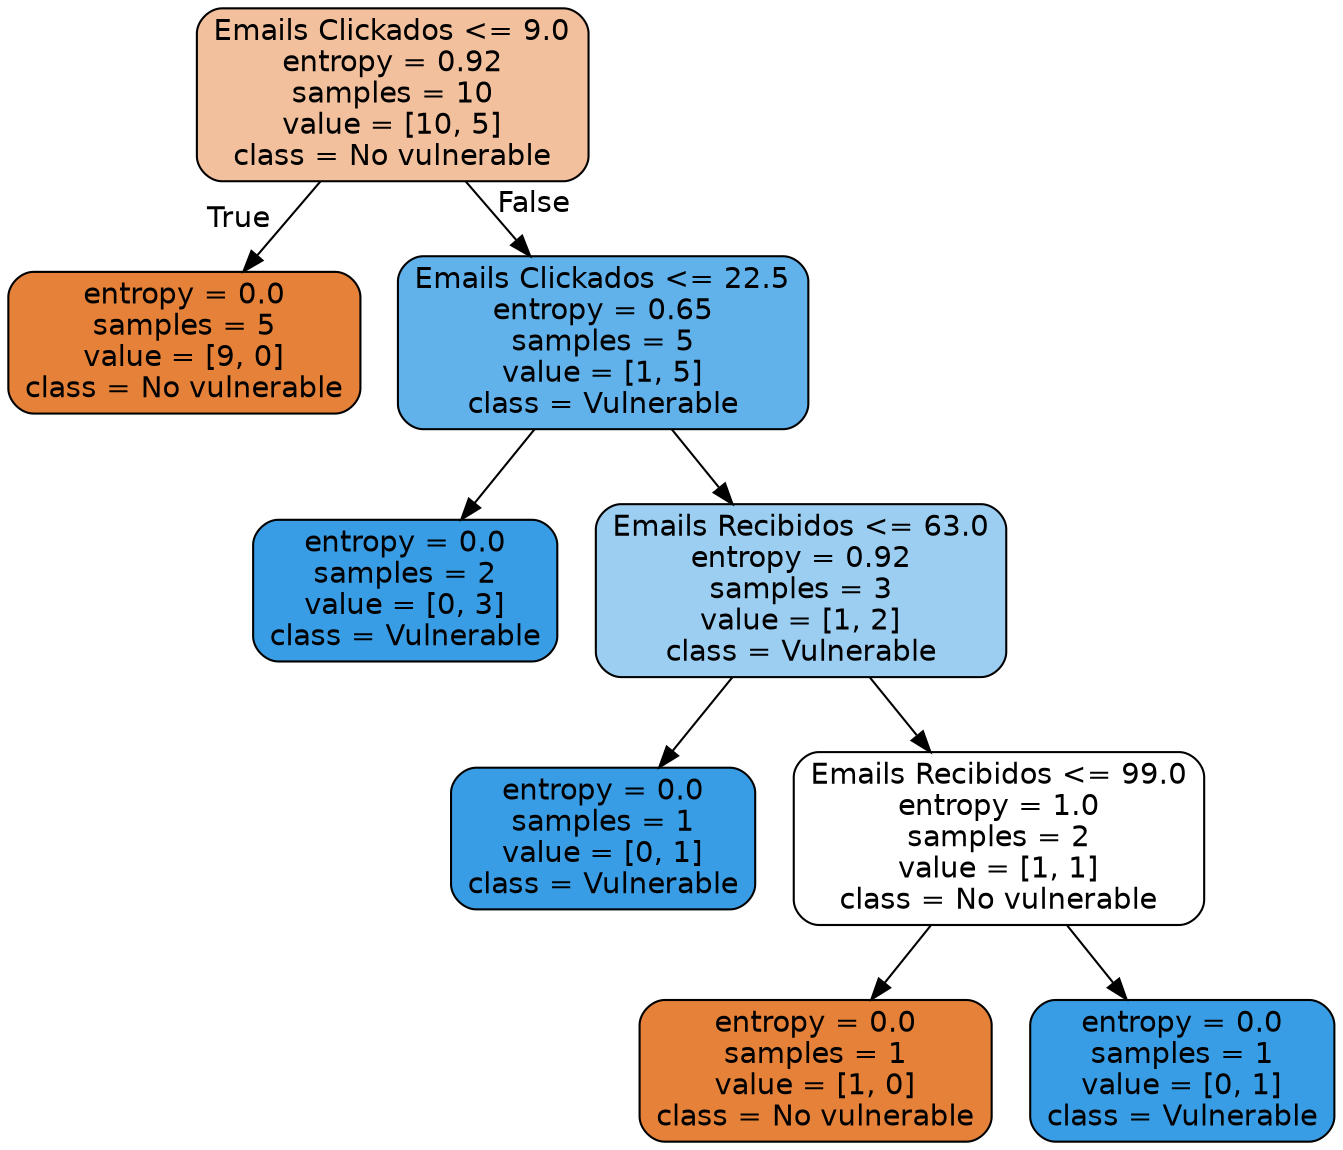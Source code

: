 digraph Tree {
node [shape=box, style="filled, rounded", color="black", fontname="helvetica"] ;
edge [fontname="helvetica"] ;
0 [label="Emails Clickados <= 9.0\nentropy = 0.92\nsamples = 10\nvalue = [10, 5]\nclass = No vulnerable", fillcolor="#f2c09c"] ;
1 [label="entropy = 0.0\nsamples = 5\nvalue = [9, 0]\nclass = No vulnerable", fillcolor="#e58139"] ;
0 -> 1 [labeldistance=2.5, labelangle=45, headlabel="True"] ;
2 [label="Emails Clickados <= 22.5\nentropy = 0.65\nsamples = 5\nvalue = [1, 5]\nclass = Vulnerable", fillcolor="#61b1ea"] ;
0 -> 2 [labeldistance=2.5, labelangle=-45, headlabel="False"] ;
3 [label="entropy = 0.0\nsamples = 2\nvalue = [0, 3]\nclass = Vulnerable", fillcolor="#399de5"] ;
2 -> 3 ;
4 [label="Emails Recibidos <= 63.0\nentropy = 0.92\nsamples = 3\nvalue = [1, 2]\nclass = Vulnerable", fillcolor="#9ccef2"] ;
2 -> 4 ;
5 [label="entropy = 0.0\nsamples = 1\nvalue = [0, 1]\nclass = Vulnerable", fillcolor="#399de5"] ;
4 -> 5 ;
6 [label="Emails Recibidos <= 99.0\nentropy = 1.0\nsamples = 2\nvalue = [1, 1]\nclass = No vulnerable", fillcolor="#ffffff"] ;
4 -> 6 ;
7 [label="entropy = 0.0\nsamples = 1\nvalue = [1, 0]\nclass = No vulnerable", fillcolor="#e58139"] ;
6 -> 7 ;
8 [label="entropy = 0.0\nsamples = 1\nvalue = [0, 1]\nclass = Vulnerable", fillcolor="#399de5"] ;
6 -> 8 ;
}